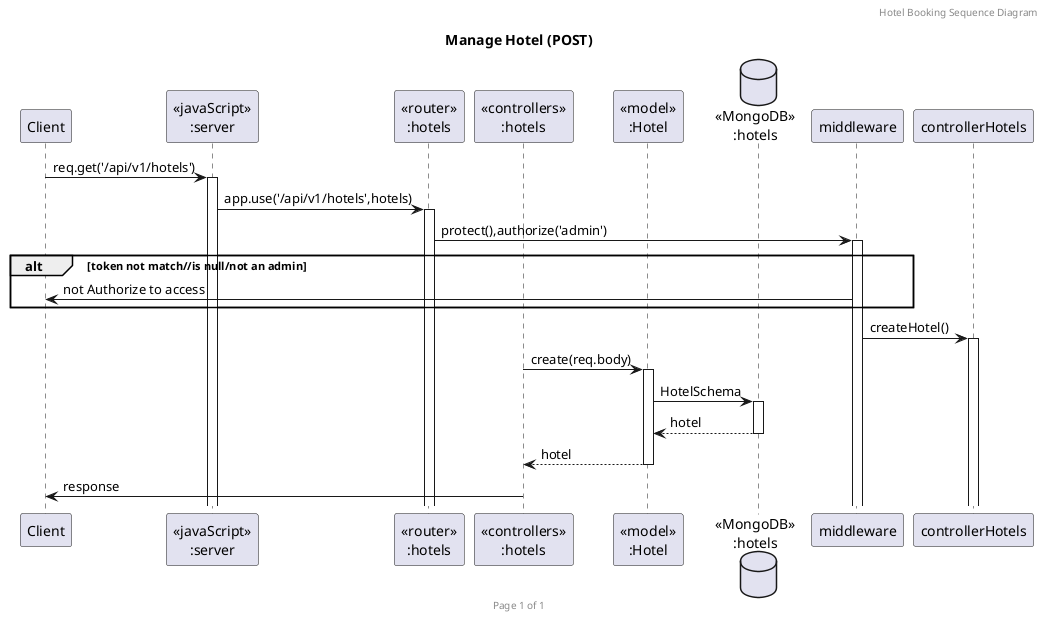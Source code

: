 @startuml Manage Hotel (POST)

header Hotel Booking Sequence Diagram
footer Page %page% of %lastpage%
title "Manage Hotel (POST)"

participant "Client" as client
participant "<<javaScript>>\n:server" as server
participant "<<router>>\n:hotels" as routerHotels
participant "<<controllers>>\n:hotels" as controllersHotels
participant "<<model>>\n:Hotel" as modelHotel
database "<<MongoDB>>\n:hotels" as HospitalsDatabase

client->server ++:req.get('/api/v1/hotels')
server->routerHotels ++:app.use('/api/v1/hotels',hotels)

routerHotels -> middleware ++: protect(),authorize('admin')
alt token not match//is null/not an admin
    client <- middleware : not Authorize to access
end
middleware -> controllerHotels ++:createHotel()

controllersHotels->modelHotel ++:create(req.body)
modelHotel ->HospitalsDatabase ++: HotelSchema



HospitalsDatabase --> modelHotel --: hotel
controllersHotels <-- modelHotel --:hotel
controllersHotels->client --:response

@enduml